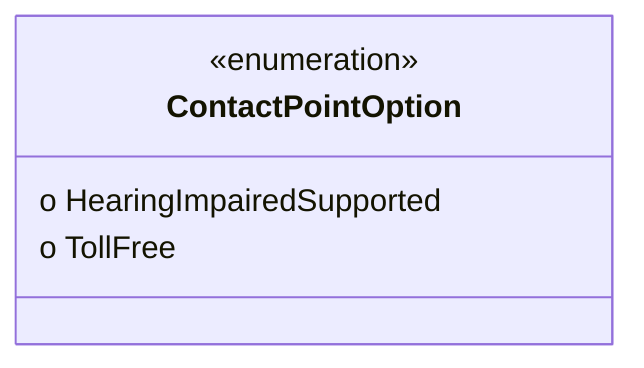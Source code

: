 classDiagram
  class ContactPointOption {
<<enumeration>>
  o HearingImpairedSupported
  o TollFree
 }